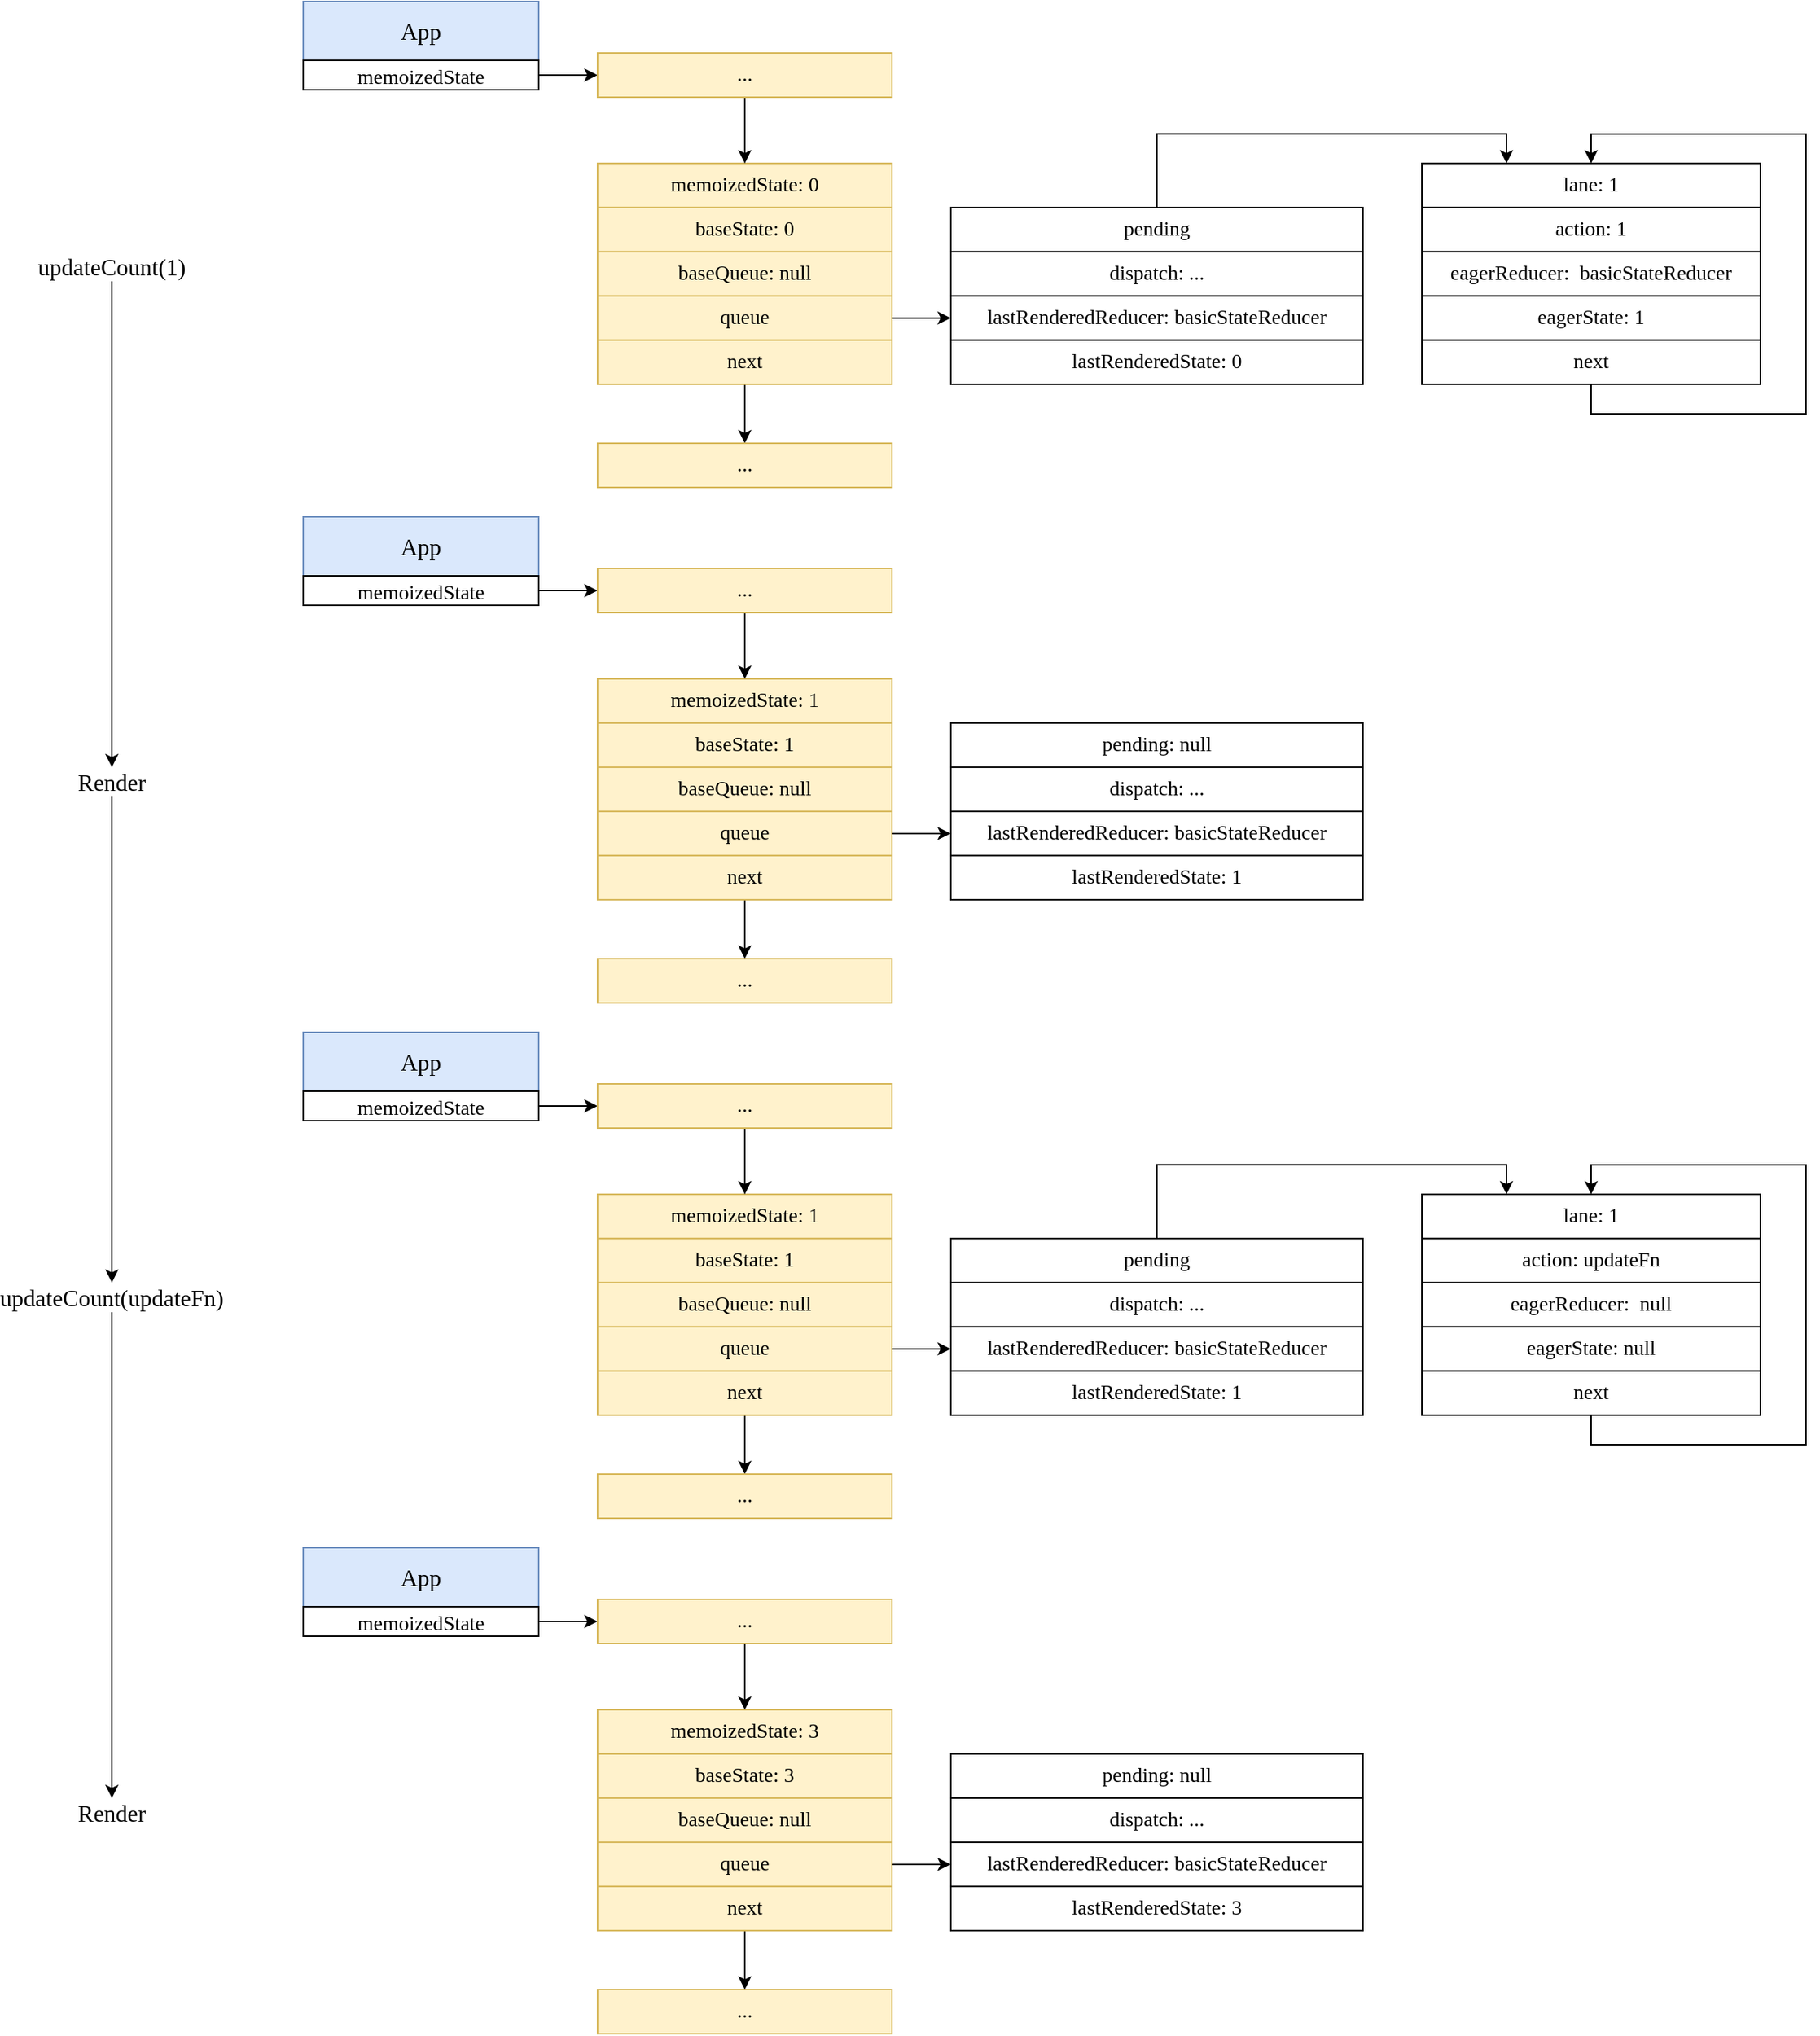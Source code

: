 <mxfile version="14.1.8" type="device"><diagram id="AJtRxRL8RE352FdnInPB" name="第 1 页"><mxGraphModel dx="1323" dy="1186" grid="1" gridSize="10" guides="1" tooltips="1" connect="1" arrows="1" fold="1" page="1" pageScale="1" pageWidth="827" pageHeight="1169" math="0" shadow="0"><root><mxCell id="0"/><mxCell id="1" parent="0"/><mxCell id="obSZjvmXSyEcTawcGB4y-1" value="App" style="rounded=0;whiteSpace=wrap;html=1;fontSize=16;fillColor=#dae8fc;strokeColor=#6c8ebf;fontFamily=Monoca;" vertex="1" parent="1"><mxGeometry x="260" y="390" width="160" height="40" as="geometry"/></mxCell><mxCell id="obSZjvmXSyEcTawcGB4y-31" style="edgeStyle=orthogonalEdgeStyle;rounded=0;orthogonalLoop=1;jettySize=auto;html=1;exitX=1;exitY=0.5;exitDx=0;exitDy=0;entryX=0;entryY=0.5;entryDx=0;entryDy=0;fontFamily=Monoca;" edge="1" parent="1" source="obSZjvmXSyEcTawcGB4y-3" target="obSZjvmXSyEcTawcGB4y-29"><mxGeometry relative="1" as="geometry"/></mxCell><mxCell id="obSZjvmXSyEcTawcGB4y-3" value="&lt;font style=&quot;font-size: 14px&quot;&gt;memoizedState&lt;/font&gt;" style="rounded=0;whiteSpace=wrap;html=1;fontSize=16;fontFamily=Monoca;" vertex="1" parent="1"><mxGeometry x="260" y="430" width="160" height="20" as="geometry"/></mxCell><mxCell id="obSZjvmXSyEcTawcGB4y-4" value="&lt;span style=&quot;font-size: 14px&quot;&gt;memoizedState: 0&lt;/span&gt;" style="rounded=0;whiteSpace=wrap;html=1;fontSize=14;fillColor=#fff2cc;strokeColor=#d6b656;fontFamily=Monoca;" vertex="1" parent="1"><mxGeometry x="460" y="499.94" width="200" height="30" as="geometry"/></mxCell><mxCell id="obSZjvmXSyEcTawcGB4y-5" value="baseState: 0" style="rounded=0;whiteSpace=wrap;html=1;fontSize=14;fillColor=#fff2cc;strokeColor=#d6b656;fontFamily=Monoca;" vertex="1" parent="1"><mxGeometry x="460" y="529.94" width="200" height="30" as="geometry"/></mxCell><mxCell id="obSZjvmXSyEcTawcGB4y-6" value="baseQueue: null" style="rounded=0;whiteSpace=wrap;html=1;fontSize=14;fillColor=#fff2cc;strokeColor=#d6b656;fontFamily=Monoca;" vertex="1" parent="1"><mxGeometry x="460" y="559.94" width="200" height="30" as="geometry"/></mxCell><mxCell id="obSZjvmXSyEcTawcGB4y-7" style="edgeStyle=orthogonalEdgeStyle;rounded=0;orthogonalLoop=1;jettySize=auto;html=1;exitX=1;exitY=0.5;exitDx=0;exitDy=0;fontSize=14;entryX=0;entryY=0.5;entryDx=0;entryDy=0;fillColor=#fff2cc;fontFamily=Monoca;" edge="1" parent="1" source="obSZjvmXSyEcTawcGB4y-8" target="obSZjvmXSyEcTawcGB4y-13"><mxGeometry relative="1" as="geometry"><mxPoint x="810" y="604.94" as="targetPoint"/></mxGeometry></mxCell><mxCell id="obSZjvmXSyEcTawcGB4y-8" value="queue" style="rounded=0;whiteSpace=wrap;html=1;fontSize=14;fillColor=#fff2cc;strokeColor=#d6b656;fontFamily=Monoca;" vertex="1" parent="1"><mxGeometry x="460" y="589.94" width="200" height="30" as="geometry"/></mxCell><mxCell id="obSZjvmXSyEcTawcGB4y-34" style="edgeStyle=orthogonalEdgeStyle;rounded=0;orthogonalLoop=1;jettySize=auto;html=1;exitX=0.5;exitY=1;exitDx=0;exitDy=0;entryX=0.5;entryY=0;entryDx=0;entryDy=0;fontFamily=Monoca;" edge="1" parent="1" source="obSZjvmXSyEcTawcGB4y-9" target="obSZjvmXSyEcTawcGB4y-33"><mxGeometry relative="1" as="geometry"/></mxCell><mxCell id="obSZjvmXSyEcTawcGB4y-9" value="next" style="rounded=0;whiteSpace=wrap;html=1;fontSize=14;fillColor=#fff2cc;strokeColor=#d6b656;fontFamily=Monoca;" vertex="1" parent="1"><mxGeometry x="460" y="619.94" width="200" height="30" as="geometry"/></mxCell><mxCell id="obSZjvmXSyEcTawcGB4y-10" style="edgeStyle=orthogonalEdgeStyle;rounded=0;orthogonalLoop=1;jettySize=auto;html=1;exitX=0.5;exitY=0;exitDx=0;exitDy=0;entryX=0.25;entryY=0;entryDx=0;entryDy=0;fontFamily=Monoca;" edge="1" parent="1" source="obSZjvmXSyEcTawcGB4y-11" target="obSZjvmXSyEcTawcGB4y-15"><mxGeometry relative="1" as="geometry"/></mxCell><mxCell id="obSZjvmXSyEcTawcGB4y-11" value="pending" style="rounded=0;whiteSpace=wrap;html=1;fontSize=14;fontFamily=Monoca;" vertex="1" parent="1"><mxGeometry x="700" y="529.94" width="280" height="30" as="geometry"/></mxCell><mxCell id="obSZjvmXSyEcTawcGB4y-12" value="dispatch: ..." style="rounded=0;whiteSpace=wrap;html=1;fontSize=14;fontFamily=Monoca;" vertex="1" parent="1"><mxGeometry x="700" y="559.94" width="280" height="30" as="geometry"/></mxCell><mxCell id="obSZjvmXSyEcTawcGB4y-13" value="&lt;font style=&quot;font-size: 14px&quot;&gt;lastRenderedReducer: &lt;span style=&quot;background-color: rgb(255 , 255 , 255)&quot;&gt;basicStateReducer&lt;/span&gt;&lt;/font&gt;" style="rounded=0;whiteSpace=wrap;html=1;fontSize=14;fontFamily=Monoca;" vertex="1" parent="1"><mxGeometry x="700" y="589.94" width="280" height="30" as="geometry"/></mxCell><mxCell id="obSZjvmXSyEcTawcGB4y-14" value="lastRenderedState: 0" style="rounded=0;whiteSpace=wrap;html=1;fontSize=14;fontFamily=Monoca;" vertex="1" parent="1"><mxGeometry x="700" y="619.94" width="280" height="30" as="geometry"/></mxCell><mxCell id="obSZjvmXSyEcTawcGB4y-15" value="&lt;div&gt;lane: 1&lt;/div&gt;" style="rounded=0;whiteSpace=wrap;html=1;fontSize=14;fontFamily=Monoca;" vertex="1" parent="1"><mxGeometry x="1020" y="499.94" width="230" height="30" as="geometry"/></mxCell><mxCell id="obSZjvmXSyEcTawcGB4y-17" value="action: 1" style="rounded=0;whiteSpace=wrap;html=1;fontSize=14;fontFamily=Monoca;" vertex="1" parent="1"><mxGeometry x="1020" y="529.94" width="230" height="30" as="geometry"/></mxCell><mxCell id="obSZjvmXSyEcTawcGB4y-18" value="eagerReducer:&amp;nbsp;&lt;span style=&quot;background-color: rgb(255 , 255 , 255)&quot;&gt;&amp;nbsp;basicStateReducer&lt;/span&gt;" style="rounded=0;whiteSpace=wrap;html=1;fontSize=14;fontFamily=Monoca;" vertex="1" parent="1"><mxGeometry x="1020" y="559.94" width="230" height="30" as="geometry"/></mxCell><mxCell id="obSZjvmXSyEcTawcGB4y-19" value="&lt;span style=&quot;&quot;&gt;eagerState: 1&lt;/span&gt;" style="rounded=0;whiteSpace=wrap;html=1;fontSize=14;fontFamily=Monoca;" vertex="1" parent="1"><mxGeometry x="1020" y="589.94" width="230" height="30" as="geometry"/></mxCell><mxCell id="obSZjvmXSyEcTawcGB4y-20" style="edgeStyle=orthogonalEdgeStyle;rounded=0;orthogonalLoop=1;jettySize=auto;html=1;exitX=0.5;exitY=1;exitDx=0;exitDy=0;entryX=0.5;entryY=0;entryDx=0;entryDy=0;fontFamily=Monoca;" edge="1" parent="1" source="obSZjvmXSyEcTawcGB4y-21" target="obSZjvmXSyEcTawcGB4y-15"><mxGeometry relative="1" as="geometry"><Array as="points"><mxPoint x="1135" y="670"/><mxPoint x="1281" y="670"/><mxPoint x="1281" y="480"/><mxPoint x="1135" y="480"/></Array><mxPoint x="1358.5" y="499.94" as="targetPoint"/></mxGeometry></mxCell><mxCell id="obSZjvmXSyEcTawcGB4y-21" value="next" style="rounded=0;whiteSpace=wrap;html=1;fontSize=14;fontFamily=Monoca;" vertex="1" parent="1"><mxGeometry x="1020" y="619.94" width="230" height="30" as="geometry"/></mxCell><mxCell id="obSZjvmXSyEcTawcGB4y-32" style="edgeStyle=orthogonalEdgeStyle;rounded=0;orthogonalLoop=1;jettySize=auto;html=1;exitX=0.5;exitY=1;exitDx=0;exitDy=0;entryX=0.5;entryY=0;entryDx=0;entryDy=0;fontFamily=Monoca;" edge="1" parent="1" source="obSZjvmXSyEcTawcGB4y-29" target="obSZjvmXSyEcTawcGB4y-4"><mxGeometry relative="1" as="geometry"/></mxCell><mxCell id="obSZjvmXSyEcTawcGB4y-29" value="..." style="rounded=0;whiteSpace=wrap;html=1;fontSize=14;fillColor=#fff2cc;strokeColor=#d6b656;fontFamily=Monoca;" vertex="1" parent="1"><mxGeometry x="460" y="425.0" width="200" height="30" as="geometry"/></mxCell><mxCell id="obSZjvmXSyEcTawcGB4y-33" value="..." style="rounded=0;whiteSpace=wrap;html=1;fontSize=14;fillColor=#fff2cc;strokeColor=#d6b656;fontFamily=Monoca;" vertex="1" parent="1"><mxGeometry x="460" y="690" width="200" height="30" as="geometry"/></mxCell><mxCell id="obSZjvmXSyEcTawcGB4y-106" style="edgeStyle=orthogonalEdgeStyle;rounded=0;orthogonalLoop=1;jettySize=auto;html=1;exitX=0.5;exitY=1;exitDx=0;exitDy=0;entryX=0.5;entryY=0;entryDx=0;entryDy=0;strokeColor=#000000;fontFamily=Monoca;fontSize=16;" edge="1" parent="1" source="obSZjvmXSyEcTawcGB4y-35" target="obSZjvmXSyEcTawcGB4y-60"><mxGeometry relative="1" as="geometry"/></mxCell><mxCell id="obSZjvmXSyEcTawcGB4y-35" value="updateCount(1)" style="text;html=1;strokeColor=none;fillColor=none;align=center;verticalAlign=middle;whiteSpace=wrap;rounded=0;fontSize=16;fontFamily=Monoca;" vertex="1" parent="1"><mxGeometry x="110" y="560" width="40" height="20" as="geometry"/></mxCell><mxCell id="obSZjvmXSyEcTawcGB4y-36" value="App" style="rounded=0;whiteSpace=wrap;html=1;fontSize=16;fillColor=#dae8fc;strokeColor=#6c8ebf;fontFamily=Monoca;" vertex="1" parent="1"><mxGeometry x="260" y="740" width="160" height="40" as="geometry"/></mxCell><mxCell id="obSZjvmXSyEcTawcGB4y-37" style="edgeStyle=orthogonalEdgeStyle;rounded=0;orthogonalLoop=1;jettySize=auto;html=1;exitX=1;exitY=0.5;exitDx=0;exitDy=0;entryX=0;entryY=0.5;entryDx=0;entryDy=0;fontFamily=Monoca;" edge="1" parent="1" source="obSZjvmXSyEcTawcGB4y-38" target="obSZjvmXSyEcTawcGB4y-58"><mxGeometry relative="1" as="geometry"/></mxCell><mxCell id="obSZjvmXSyEcTawcGB4y-38" value="&lt;font style=&quot;font-size: 14px&quot;&gt;memoizedState&lt;/font&gt;" style="rounded=0;whiteSpace=wrap;html=1;fontSize=16;fontFamily=Monoca;" vertex="1" parent="1"><mxGeometry x="260" y="780" width="160" height="20" as="geometry"/></mxCell><mxCell id="obSZjvmXSyEcTawcGB4y-39" value="&lt;span style=&quot;font-size: 14px&quot;&gt;memoizedState: 1&lt;/span&gt;" style="rounded=0;whiteSpace=wrap;html=1;fontSize=14;fillColor=#fff2cc;strokeColor=#d6b656;fontFamily=Monoca;" vertex="1" parent="1"><mxGeometry x="460" y="849.94" width="200" height="30" as="geometry"/></mxCell><mxCell id="obSZjvmXSyEcTawcGB4y-40" value="baseState: 1" style="rounded=0;whiteSpace=wrap;html=1;fontSize=14;fillColor=#fff2cc;strokeColor=#d6b656;fontFamily=Monoca;" vertex="1" parent="1"><mxGeometry x="460" y="879.94" width="200" height="30" as="geometry"/></mxCell><mxCell id="obSZjvmXSyEcTawcGB4y-41" value="baseQueue: null" style="rounded=0;whiteSpace=wrap;html=1;fontSize=14;fillColor=#fff2cc;strokeColor=#d6b656;fontFamily=Monoca;" vertex="1" parent="1"><mxGeometry x="460" y="909.94" width="200" height="30" as="geometry"/></mxCell><mxCell id="obSZjvmXSyEcTawcGB4y-42" style="edgeStyle=orthogonalEdgeStyle;rounded=0;orthogonalLoop=1;jettySize=auto;html=1;exitX=1;exitY=0.5;exitDx=0;exitDy=0;fontSize=14;entryX=0;entryY=0.5;entryDx=0;entryDy=0;fillColor=#fff2cc;fontFamily=Monoca;" edge="1" parent="1" source="obSZjvmXSyEcTawcGB4y-43" target="obSZjvmXSyEcTawcGB4y-49"><mxGeometry relative="1" as="geometry"><mxPoint x="810" y="954.94" as="targetPoint"/></mxGeometry></mxCell><mxCell id="obSZjvmXSyEcTawcGB4y-43" value="queue" style="rounded=0;whiteSpace=wrap;html=1;fontSize=14;fillColor=#fff2cc;strokeColor=#d6b656;fontFamily=Monoca;" vertex="1" parent="1"><mxGeometry x="460" y="939.94" width="200" height="30" as="geometry"/></mxCell><mxCell id="obSZjvmXSyEcTawcGB4y-44" style="edgeStyle=orthogonalEdgeStyle;rounded=0;orthogonalLoop=1;jettySize=auto;html=1;exitX=0.5;exitY=1;exitDx=0;exitDy=0;entryX=0.5;entryY=0;entryDx=0;entryDy=0;fontFamily=Monoca;" edge="1" parent="1" source="obSZjvmXSyEcTawcGB4y-45" target="obSZjvmXSyEcTawcGB4y-59"><mxGeometry relative="1" as="geometry"/></mxCell><mxCell id="obSZjvmXSyEcTawcGB4y-45" value="next" style="rounded=0;whiteSpace=wrap;html=1;fontSize=14;fillColor=#fff2cc;strokeColor=#d6b656;fontFamily=Monoca;" vertex="1" parent="1"><mxGeometry x="460" y="969.94" width="200" height="30" as="geometry"/></mxCell><mxCell id="obSZjvmXSyEcTawcGB4y-47" value="pending: null" style="rounded=0;whiteSpace=wrap;html=1;fontSize=14;fontFamily=Monoca;" vertex="1" parent="1"><mxGeometry x="700" y="879.94" width="280" height="30" as="geometry"/></mxCell><mxCell id="obSZjvmXSyEcTawcGB4y-48" value="dispatch: ..." style="rounded=0;whiteSpace=wrap;html=1;fontSize=14;fontFamily=Monoca;" vertex="1" parent="1"><mxGeometry x="700" y="909.94" width="280" height="30" as="geometry"/></mxCell><mxCell id="obSZjvmXSyEcTawcGB4y-49" value="&lt;font style=&quot;font-size: 14px&quot;&gt;lastRenderedReducer: &lt;span style=&quot;background-color: rgb(255 , 255 , 255)&quot;&gt;basicStateReducer&lt;/span&gt;&lt;/font&gt;" style="rounded=0;whiteSpace=wrap;html=1;fontSize=14;fontFamily=Monoca;" vertex="1" parent="1"><mxGeometry x="700" y="939.94" width="280" height="30" as="geometry"/></mxCell><mxCell id="obSZjvmXSyEcTawcGB4y-50" value="lastRenderedState: 1" style="rounded=0;whiteSpace=wrap;html=1;fontSize=14;fontFamily=Monoca;" vertex="1" parent="1"><mxGeometry x="700" y="969.94" width="280" height="30" as="geometry"/></mxCell><mxCell id="obSZjvmXSyEcTawcGB4y-57" style="edgeStyle=orthogonalEdgeStyle;rounded=0;orthogonalLoop=1;jettySize=auto;html=1;exitX=0.5;exitY=1;exitDx=0;exitDy=0;entryX=0.5;entryY=0;entryDx=0;entryDy=0;fontFamily=Monoca;" edge="1" parent="1" source="obSZjvmXSyEcTawcGB4y-58" target="obSZjvmXSyEcTawcGB4y-39"><mxGeometry relative="1" as="geometry"/></mxCell><mxCell id="obSZjvmXSyEcTawcGB4y-58" value="..." style="rounded=0;whiteSpace=wrap;html=1;fontSize=14;fillColor=#fff2cc;strokeColor=#d6b656;fontFamily=Monoca;" vertex="1" parent="1"><mxGeometry x="460" y="775" width="200" height="30" as="geometry"/></mxCell><mxCell id="obSZjvmXSyEcTawcGB4y-59" value="..." style="rounded=0;whiteSpace=wrap;html=1;fontSize=14;fillColor=#fff2cc;strokeColor=#d6b656;fontFamily=Monoca;" vertex="1" parent="1"><mxGeometry x="460" y="1040" width="200" height="30" as="geometry"/></mxCell><mxCell id="obSZjvmXSyEcTawcGB4y-107" style="edgeStyle=orthogonalEdgeStyle;rounded=0;orthogonalLoop=1;jettySize=auto;html=1;entryX=0.5;entryY=0;entryDx=0;entryDy=0;strokeColor=#000000;fontFamily=Monoca;fontSize=16;" edge="1" parent="1" source="obSZjvmXSyEcTawcGB4y-60" target="obSZjvmXSyEcTawcGB4y-85"><mxGeometry relative="1" as="geometry"/></mxCell><mxCell id="obSZjvmXSyEcTawcGB4y-60" value="Render" style="text;html=1;strokeColor=none;fillColor=none;align=center;verticalAlign=middle;whiteSpace=wrap;rounded=0;fontSize=16;fontFamily=Monoca;" vertex="1" parent="1"><mxGeometry x="110" y="909.94" width="40" height="20" as="geometry"/></mxCell><mxCell id="obSZjvmXSyEcTawcGB4y-61" value="App" style="rounded=0;whiteSpace=wrap;html=1;fontSize=16;fillColor=#dae8fc;strokeColor=#6c8ebf;fontFamily=Monoca;" vertex="1" parent="1"><mxGeometry x="260" y="1090" width="160" height="40" as="geometry"/></mxCell><mxCell id="obSZjvmXSyEcTawcGB4y-62" style="edgeStyle=orthogonalEdgeStyle;rounded=0;orthogonalLoop=1;jettySize=auto;html=1;exitX=1;exitY=0.5;exitDx=0;exitDy=0;entryX=0;entryY=0.5;entryDx=0;entryDy=0;fontFamily=Monoca;" edge="1" parent="1" source="obSZjvmXSyEcTawcGB4y-63" target="obSZjvmXSyEcTawcGB4y-83"><mxGeometry relative="1" as="geometry"/></mxCell><mxCell id="obSZjvmXSyEcTawcGB4y-63" value="&lt;font style=&quot;font-size: 14px&quot;&gt;memoizedState&lt;/font&gt;" style="rounded=0;whiteSpace=wrap;html=1;fontSize=16;fontFamily=Monoca;" vertex="1" parent="1"><mxGeometry x="260" y="1130" width="160" height="20" as="geometry"/></mxCell><mxCell id="obSZjvmXSyEcTawcGB4y-64" value="&lt;span style=&quot;font-size: 14px&quot;&gt;memoizedState: 1&lt;/span&gt;" style="rounded=0;whiteSpace=wrap;html=1;fontSize=14;fillColor=#fff2cc;strokeColor=#d6b656;fontFamily=Monoca;" vertex="1" parent="1"><mxGeometry x="460" y="1199.94" width="200" height="30" as="geometry"/></mxCell><mxCell id="obSZjvmXSyEcTawcGB4y-65" value="baseState: 1" style="rounded=0;whiteSpace=wrap;html=1;fontSize=14;fillColor=#fff2cc;strokeColor=#d6b656;fontFamily=Monoca;" vertex="1" parent="1"><mxGeometry x="460" y="1229.94" width="200" height="30" as="geometry"/></mxCell><mxCell id="obSZjvmXSyEcTawcGB4y-66" value="baseQueue: null" style="rounded=0;whiteSpace=wrap;html=1;fontSize=14;fillColor=#fff2cc;strokeColor=#d6b656;fontFamily=Monoca;" vertex="1" parent="1"><mxGeometry x="460" y="1259.94" width="200" height="30" as="geometry"/></mxCell><mxCell id="obSZjvmXSyEcTawcGB4y-67" style="edgeStyle=orthogonalEdgeStyle;rounded=0;orthogonalLoop=1;jettySize=auto;html=1;exitX=1;exitY=0.5;exitDx=0;exitDy=0;fontSize=14;entryX=0;entryY=0.5;entryDx=0;entryDy=0;fillColor=#fff2cc;fontFamily=Monoca;" edge="1" parent="1" source="obSZjvmXSyEcTawcGB4y-68" target="obSZjvmXSyEcTawcGB4y-74"><mxGeometry relative="1" as="geometry"><mxPoint x="810" y="1304.94" as="targetPoint"/></mxGeometry></mxCell><mxCell id="obSZjvmXSyEcTawcGB4y-68" value="queue" style="rounded=0;whiteSpace=wrap;html=1;fontSize=14;fillColor=#fff2cc;strokeColor=#d6b656;fontFamily=Monoca;" vertex="1" parent="1"><mxGeometry x="460" y="1289.94" width="200" height="30" as="geometry"/></mxCell><mxCell id="obSZjvmXSyEcTawcGB4y-69" style="edgeStyle=orthogonalEdgeStyle;rounded=0;orthogonalLoop=1;jettySize=auto;html=1;exitX=0.5;exitY=1;exitDx=0;exitDy=0;entryX=0.5;entryY=0;entryDx=0;entryDy=0;fontFamily=Monoca;" edge="1" parent="1" source="obSZjvmXSyEcTawcGB4y-70" target="obSZjvmXSyEcTawcGB4y-84"><mxGeometry relative="1" as="geometry"/></mxCell><mxCell id="obSZjvmXSyEcTawcGB4y-70" value="next" style="rounded=0;whiteSpace=wrap;html=1;fontSize=14;fillColor=#fff2cc;strokeColor=#d6b656;fontFamily=Monoca;" vertex="1" parent="1"><mxGeometry x="460" y="1319.94" width="200" height="30" as="geometry"/></mxCell><mxCell id="obSZjvmXSyEcTawcGB4y-71" style="edgeStyle=orthogonalEdgeStyle;rounded=0;orthogonalLoop=1;jettySize=auto;html=1;exitX=0.5;exitY=0;exitDx=0;exitDy=0;entryX=0.25;entryY=0;entryDx=0;entryDy=0;fontFamily=Monoca;" edge="1" parent="1" source="obSZjvmXSyEcTawcGB4y-72" target="obSZjvmXSyEcTawcGB4y-76"><mxGeometry relative="1" as="geometry"/></mxCell><mxCell id="obSZjvmXSyEcTawcGB4y-72" value="pending" style="rounded=0;whiteSpace=wrap;html=1;fontSize=14;fontFamily=Monoca;" vertex="1" parent="1"><mxGeometry x="700" y="1229.94" width="280" height="30" as="geometry"/></mxCell><mxCell id="obSZjvmXSyEcTawcGB4y-73" value="dispatch: ..." style="rounded=0;whiteSpace=wrap;html=1;fontSize=14;fontFamily=Monoca;" vertex="1" parent="1"><mxGeometry x="700" y="1259.94" width="280" height="30" as="geometry"/></mxCell><mxCell id="obSZjvmXSyEcTawcGB4y-74" value="&lt;font style=&quot;font-size: 14px&quot;&gt;lastRenderedReducer: &lt;span style=&quot;background-color: rgb(255 , 255 , 255)&quot;&gt;basicStateReducer&lt;/span&gt;&lt;/font&gt;" style="rounded=0;whiteSpace=wrap;html=1;fontSize=14;fontFamily=Monoca;" vertex="1" parent="1"><mxGeometry x="700" y="1289.94" width="280" height="30" as="geometry"/></mxCell><mxCell id="obSZjvmXSyEcTawcGB4y-75" value="lastRenderedState: 1" style="rounded=0;whiteSpace=wrap;html=1;fontSize=14;fontFamily=Monoca;" vertex="1" parent="1"><mxGeometry x="700" y="1319.94" width="280" height="30" as="geometry"/></mxCell><mxCell id="obSZjvmXSyEcTawcGB4y-76" value="&lt;div&gt;lane: 1&lt;/div&gt;" style="rounded=0;whiteSpace=wrap;html=1;fontSize=14;fontFamily=Monoca;" vertex="1" parent="1"><mxGeometry x="1020" y="1199.94" width="230" height="30" as="geometry"/></mxCell><mxCell id="obSZjvmXSyEcTawcGB4y-77" value="action: updateFn" style="rounded=0;whiteSpace=wrap;html=1;fontSize=14;fontFamily=Monoca;" vertex="1" parent="1"><mxGeometry x="1020" y="1229.94" width="230" height="30" as="geometry"/></mxCell><mxCell id="obSZjvmXSyEcTawcGB4y-78" value="eagerReducer:&amp;nbsp;&lt;span style=&quot;background-color: rgb(255 , 255 , 255)&quot;&gt;&amp;nbsp;null&lt;/span&gt;" style="rounded=0;whiteSpace=wrap;html=1;fontSize=14;fontFamily=Monoca;" vertex="1" parent="1"><mxGeometry x="1020" y="1259.94" width="230" height="30" as="geometry"/></mxCell><mxCell id="obSZjvmXSyEcTawcGB4y-79" value="&lt;span style=&quot;&quot;&gt;eagerState: null&lt;/span&gt;" style="rounded=0;whiteSpace=wrap;html=1;fontSize=14;fontFamily=Monoca;" vertex="1" parent="1"><mxGeometry x="1020" y="1289.94" width="230" height="30" as="geometry"/></mxCell><mxCell id="obSZjvmXSyEcTawcGB4y-80" style="edgeStyle=orthogonalEdgeStyle;rounded=0;orthogonalLoop=1;jettySize=auto;html=1;exitX=0.5;exitY=1;exitDx=0;exitDy=0;entryX=0.5;entryY=0;entryDx=0;entryDy=0;fontFamily=Monoca;" edge="1" parent="1" source="obSZjvmXSyEcTawcGB4y-81" target="obSZjvmXSyEcTawcGB4y-76"><mxGeometry relative="1" as="geometry"><Array as="points"><mxPoint x="1135" y="1370"/><mxPoint x="1281" y="1370"/><mxPoint x="1281" y="1180"/><mxPoint x="1135" y="1180"/></Array><mxPoint x="1358.5" y="1199.94" as="targetPoint"/></mxGeometry></mxCell><mxCell id="obSZjvmXSyEcTawcGB4y-81" value="next" style="rounded=0;whiteSpace=wrap;html=1;fontSize=14;fontFamily=Monoca;" vertex="1" parent="1"><mxGeometry x="1020" y="1319.94" width="230" height="30" as="geometry"/></mxCell><mxCell id="obSZjvmXSyEcTawcGB4y-82" style="edgeStyle=orthogonalEdgeStyle;rounded=0;orthogonalLoop=1;jettySize=auto;html=1;exitX=0.5;exitY=1;exitDx=0;exitDy=0;entryX=0.5;entryY=0;entryDx=0;entryDy=0;fontFamily=Monoca;" edge="1" parent="1" source="obSZjvmXSyEcTawcGB4y-83" target="obSZjvmXSyEcTawcGB4y-64"><mxGeometry relative="1" as="geometry"/></mxCell><mxCell id="obSZjvmXSyEcTawcGB4y-83" value="..." style="rounded=0;whiteSpace=wrap;html=1;fontSize=14;fillColor=#fff2cc;strokeColor=#d6b656;fontFamily=Monoca;" vertex="1" parent="1"><mxGeometry x="460" y="1125" width="200" height="30" as="geometry"/></mxCell><mxCell id="obSZjvmXSyEcTawcGB4y-84" value="..." style="rounded=0;whiteSpace=wrap;html=1;fontSize=14;fillColor=#fff2cc;strokeColor=#d6b656;fontFamily=Monoca;" vertex="1" parent="1"><mxGeometry x="460" y="1390" width="200" height="30" as="geometry"/></mxCell><mxCell id="obSZjvmXSyEcTawcGB4y-108" style="edgeStyle=orthogonalEdgeStyle;rounded=0;orthogonalLoop=1;jettySize=auto;html=1;entryX=0.5;entryY=0;entryDx=0;entryDy=0;strokeColor=#000000;fontFamily=Monoca;fontSize=16;" edge="1" parent="1" source="obSZjvmXSyEcTawcGB4y-85" target="obSZjvmXSyEcTawcGB4y-103"><mxGeometry relative="1" as="geometry"/></mxCell><mxCell id="obSZjvmXSyEcTawcGB4y-85" value="updateCount(updateFn)" style="text;html=1;strokeColor=none;fillColor=none;align=center;verticalAlign=middle;whiteSpace=wrap;rounded=0;fontSize=16;fontFamily=Monoca;" vertex="1" parent="1"><mxGeometry x="110" y="1259.94" width="40" height="20" as="geometry"/></mxCell><mxCell id="obSZjvmXSyEcTawcGB4y-86" value="App" style="rounded=0;whiteSpace=wrap;html=1;fontSize=16;fillColor=#dae8fc;strokeColor=#6c8ebf;fontFamily=Monoca;" vertex="1" parent="1"><mxGeometry x="260" y="1440" width="160" height="40" as="geometry"/></mxCell><mxCell id="obSZjvmXSyEcTawcGB4y-87" style="edgeStyle=orthogonalEdgeStyle;rounded=0;orthogonalLoop=1;jettySize=auto;html=1;exitX=1;exitY=0.5;exitDx=0;exitDy=0;entryX=0;entryY=0.5;entryDx=0;entryDy=0;fontFamily=Monoca;" edge="1" parent="1" source="obSZjvmXSyEcTawcGB4y-88" target="obSZjvmXSyEcTawcGB4y-101"><mxGeometry relative="1" as="geometry"/></mxCell><mxCell id="obSZjvmXSyEcTawcGB4y-88" value="&lt;font style=&quot;font-size: 14px&quot;&gt;memoizedState&lt;/font&gt;" style="rounded=0;whiteSpace=wrap;html=1;fontSize=16;fontFamily=Monoca;" vertex="1" parent="1"><mxGeometry x="260" y="1480" width="160" height="20" as="geometry"/></mxCell><mxCell id="obSZjvmXSyEcTawcGB4y-89" value="&lt;span style=&quot;font-size: 14px&quot;&gt;memoizedState: 3&lt;/span&gt;" style="rounded=0;whiteSpace=wrap;html=1;fontSize=14;fillColor=#fff2cc;strokeColor=#d6b656;fontFamily=Monoca;" vertex="1" parent="1"><mxGeometry x="460" y="1549.94" width="200" height="30" as="geometry"/></mxCell><mxCell id="obSZjvmXSyEcTawcGB4y-90" value="baseState: 3" style="rounded=0;whiteSpace=wrap;html=1;fontSize=14;fillColor=#fff2cc;strokeColor=#d6b656;fontFamily=Monoca;" vertex="1" parent="1"><mxGeometry x="460" y="1579.94" width="200" height="30" as="geometry"/></mxCell><mxCell id="obSZjvmXSyEcTawcGB4y-91" value="baseQueue: null" style="rounded=0;whiteSpace=wrap;html=1;fontSize=14;fillColor=#fff2cc;strokeColor=#d6b656;fontFamily=Monoca;" vertex="1" parent="1"><mxGeometry x="460" y="1609.94" width="200" height="30" as="geometry"/></mxCell><mxCell id="obSZjvmXSyEcTawcGB4y-92" style="edgeStyle=orthogonalEdgeStyle;rounded=0;orthogonalLoop=1;jettySize=auto;html=1;exitX=1;exitY=0.5;exitDx=0;exitDy=0;fontSize=14;entryX=0;entryY=0.5;entryDx=0;entryDy=0;fillColor=#fff2cc;fontFamily=Monoca;" edge="1" parent="1" source="obSZjvmXSyEcTawcGB4y-93" target="obSZjvmXSyEcTawcGB4y-98"><mxGeometry relative="1" as="geometry"><mxPoint x="810" y="1654.94" as="targetPoint"/></mxGeometry></mxCell><mxCell id="obSZjvmXSyEcTawcGB4y-93" value="queue" style="rounded=0;whiteSpace=wrap;html=1;fontSize=14;fillColor=#fff2cc;strokeColor=#d6b656;fontFamily=Monoca;" vertex="1" parent="1"><mxGeometry x="460" y="1639.94" width="200" height="30" as="geometry"/></mxCell><mxCell id="obSZjvmXSyEcTawcGB4y-94" style="edgeStyle=orthogonalEdgeStyle;rounded=0;orthogonalLoop=1;jettySize=auto;html=1;exitX=0.5;exitY=1;exitDx=0;exitDy=0;entryX=0.5;entryY=0;entryDx=0;entryDy=0;fontFamily=Monoca;" edge="1" parent="1" source="obSZjvmXSyEcTawcGB4y-95" target="obSZjvmXSyEcTawcGB4y-102"><mxGeometry relative="1" as="geometry"/></mxCell><mxCell id="obSZjvmXSyEcTawcGB4y-95" value="next" style="rounded=0;whiteSpace=wrap;html=1;fontSize=14;fillColor=#fff2cc;strokeColor=#d6b656;fontFamily=Monoca;" vertex="1" parent="1"><mxGeometry x="460" y="1669.94" width="200" height="30" as="geometry"/></mxCell><mxCell id="obSZjvmXSyEcTawcGB4y-96" value="pending: null" style="rounded=0;whiteSpace=wrap;html=1;fontSize=14;fontFamily=Monoca;" vertex="1" parent="1"><mxGeometry x="700" y="1579.94" width="280" height="30" as="geometry"/></mxCell><mxCell id="obSZjvmXSyEcTawcGB4y-97" value="dispatch: ..." style="rounded=0;whiteSpace=wrap;html=1;fontSize=14;fontFamily=Monoca;" vertex="1" parent="1"><mxGeometry x="700" y="1609.94" width="280" height="30" as="geometry"/></mxCell><mxCell id="obSZjvmXSyEcTawcGB4y-98" value="&lt;font style=&quot;font-size: 14px&quot;&gt;lastRenderedReducer: &lt;span style=&quot;background-color: rgb(255 , 255 , 255)&quot;&gt;basicStateReducer&lt;/span&gt;&lt;/font&gt;" style="rounded=0;whiteSpace=wrap;html=1;fontSize=14;fontFamily=Monoca;" vertex="1" parent="1"><mxGeometry x="700" y="1639.94" width="280" height="30" as="geometry"/></mxCell><mxCell id="obSZjvmXSyEcTawcGB4y-99" value="lastRenderedState: 3" style="rounded=0;whiteSpace=wrap;html=1;fontSize=14;fontFamily=Monoca;" vertex="1" parent="1"><mxGeometry x="700" y="1669.94" width="280" height="30" as="geometry"/></mxCell><mxCell id="obSZjvmXSyEcTawcGB4y-105" style="edgeStyle=orthogonalEdgeStyle;rounded=0;orthogonalLoop=1;jettySize=auto;html=1;exitX=0.5;exitY=1;exitDx=0;exitDy=0;entryX=0.5;entryY=0;entryDx=0;entryDy=0;strokeColor=#000000;fontFamily=Monoca;fontSize=16;" edge="1" parent="1" source="obSZjvmXSyEcTawcGB4y-101" target="obSZjvmXSyEcTawcGB4y-89"><mxGeometry relative="1" as="geometry"/></mxCell><mxCell id="obSZjvmXSyEcTawcGB4y-101" value="..." style="rounded=0;whiteSpace=wrap;html=1;fontSize=14;fillColor=#fff2cc;strokeColor=#d6b656;fontFamily=Monoca;" vertex="1" parent="1"><mxGeometry x="460" y="1475" width="200" height="30" as="geometry"/></mxCell><mxCell id="obSZjvmXSyEcTawcGB4y-102" value="..." style="rounded=0;whiteSpace=wrap;html=1;fontSize=14;fillColor=#fff2cc;strokeColor=#d6b656;fontFamily=Monoca;" vertex="1" parent="1"><mxGeometry x="460" y="1740" width="200" height="30" as="geometry"/></mxCell><mxCell id="obSZjvmXSyEcTawcGB4y-103" value="Render" style="text;html=1;strokeColor=none;fillColor=none;align=center;verticalAlign=middle;whiteSpace=wrap;rounded=0;fontSize=16;fontFamily=Monoca;" vertex="1" parent="1"><mxGeometry x="110" y="1609.94" width="40" height="20" as="geometry"/></mxCell></root></mxGraphModel></diagram></mxfile>